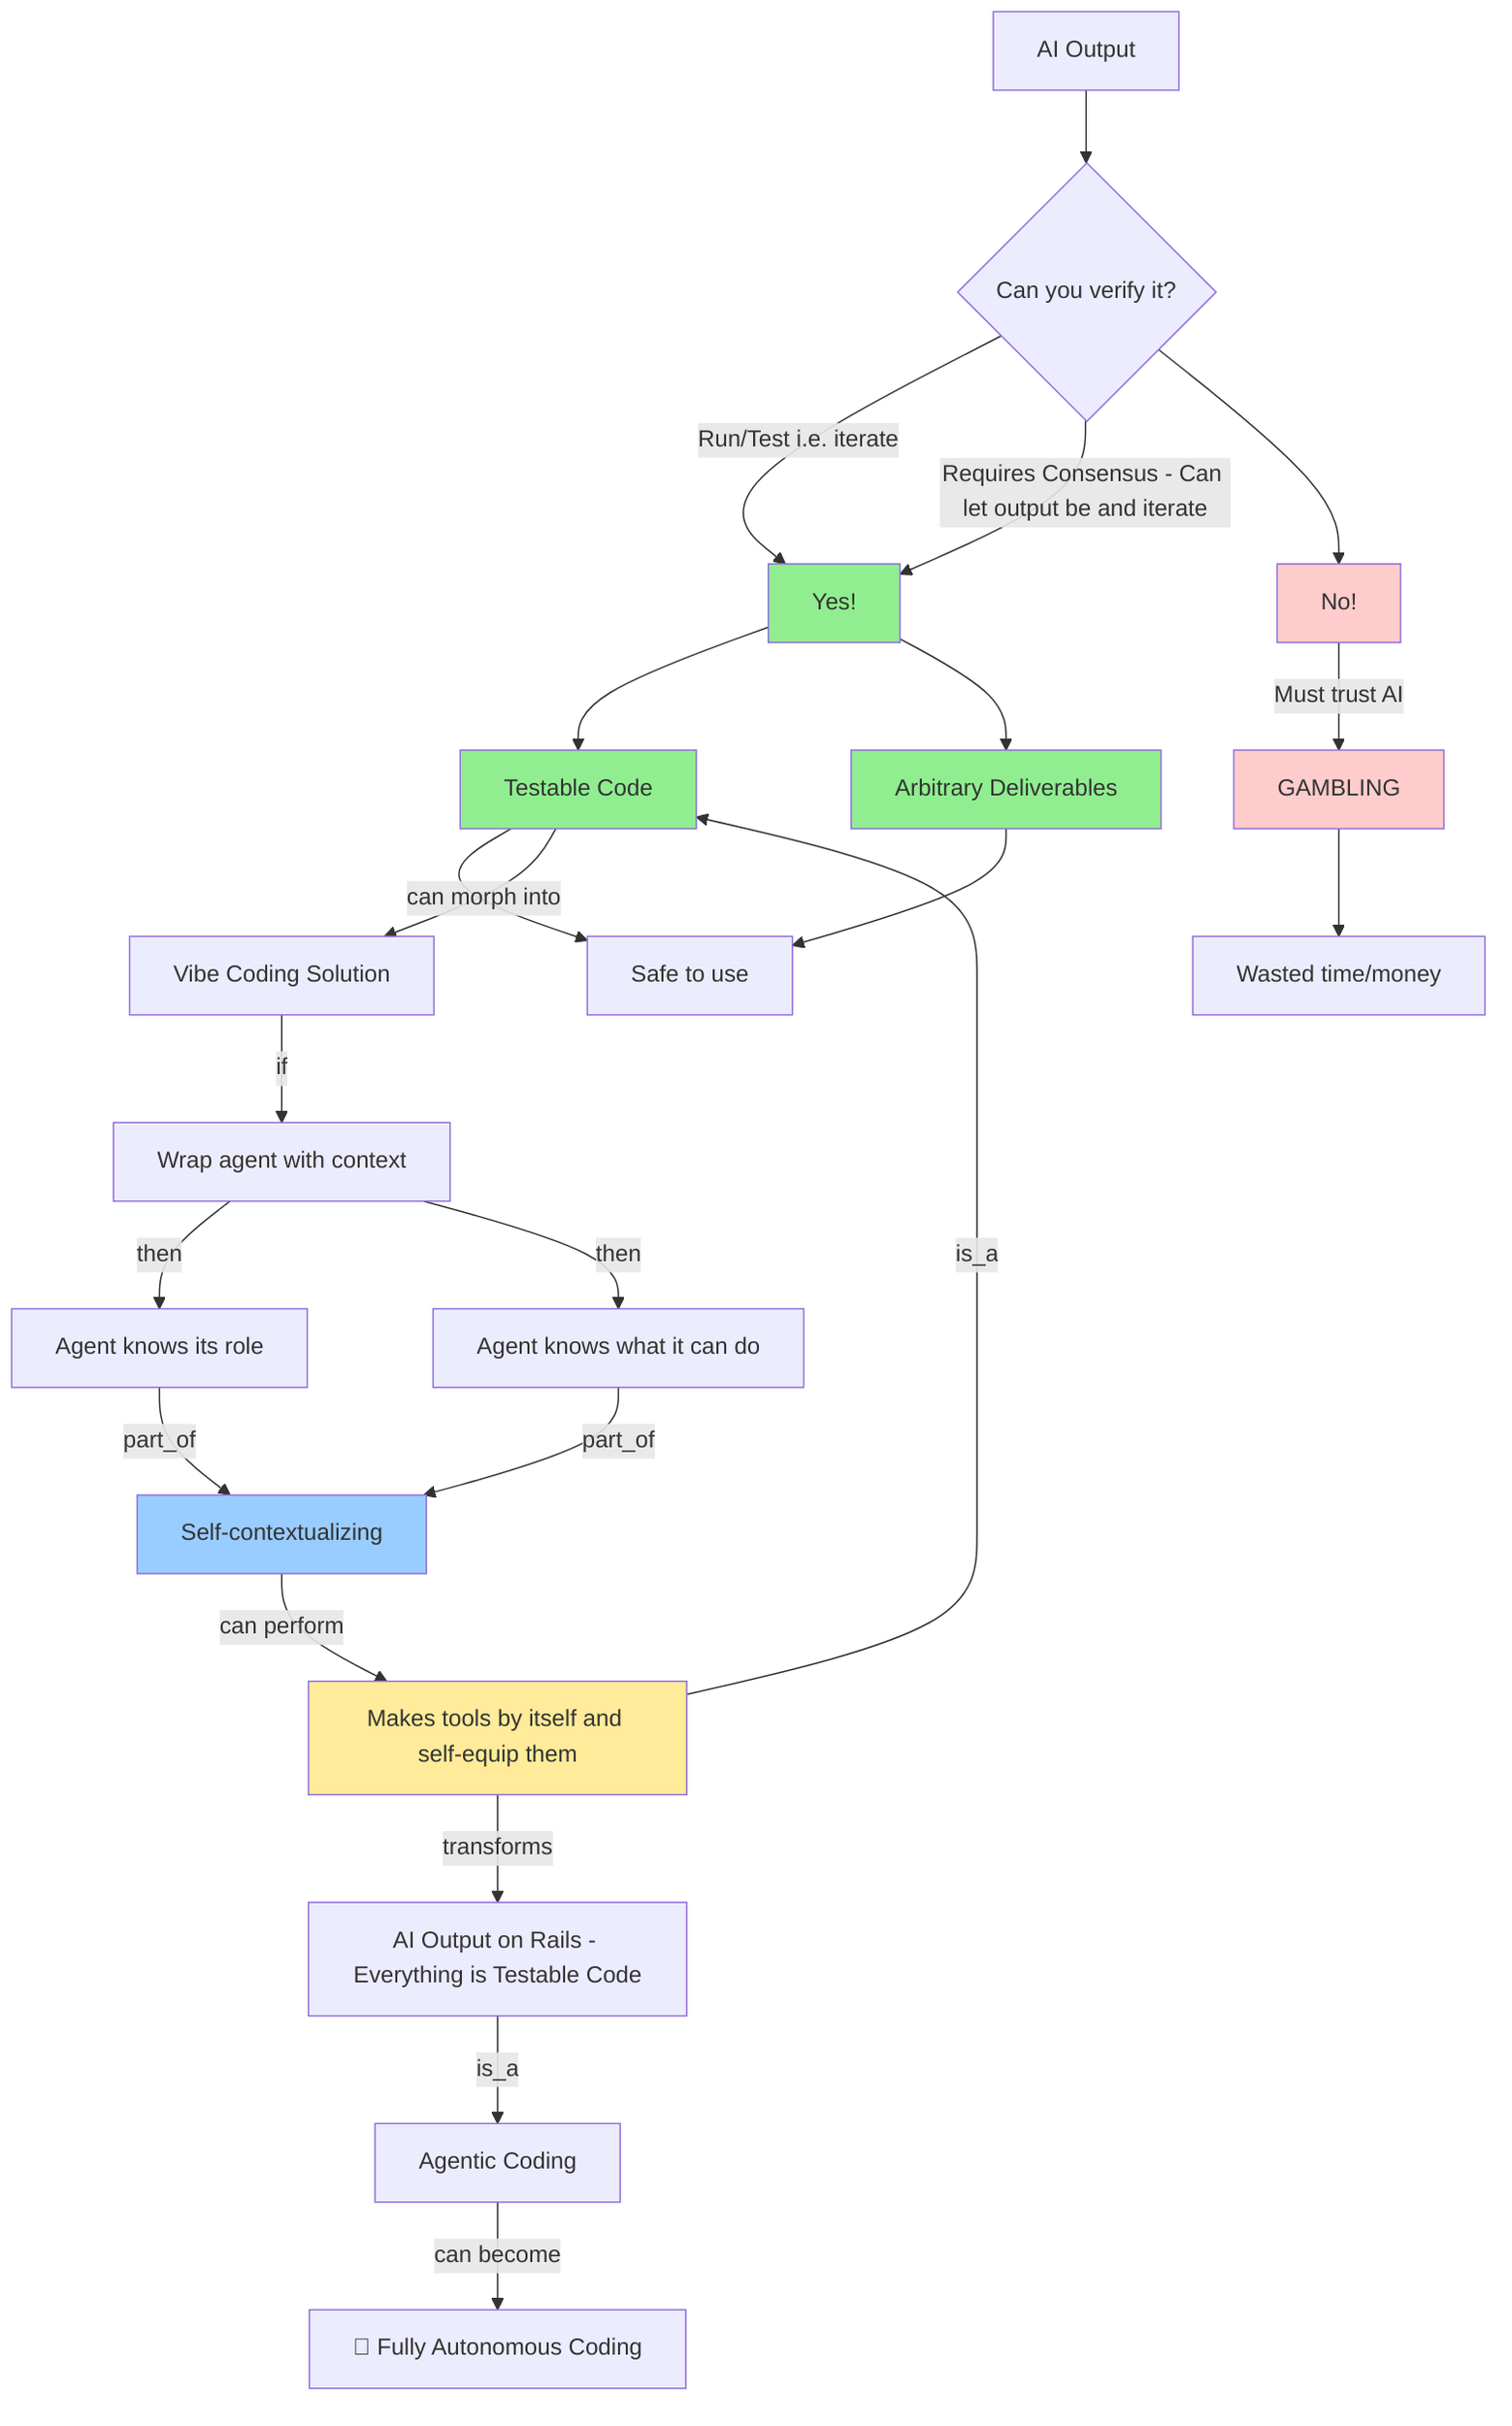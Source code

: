 flowchart TD
    A[AI Output] --> B{Can you verify it?}
    B -->|Run/Test i.e. iterate| N[Yes!]
    N --> C[Testable Code]
    B -->|Requires Consensus - Can let output be and iterate| N
    N --> D[Arbitrary Deliverables]
    B --> O[No!]
    O --> |Must trust AI| E[GAMBLING]
    
    C --> F[Safe to use]
    D --> F
    E --> G[Wasted time/money]
    
    H[Vibe Coding Solution] -->|if| I[Wrap agent with context]
    I -->|then| J[Agent knows its role]
    I -->|then| K[Agent knows what it can do]
    J -->|part_of| L[Self-contextualizing]
    K -->|part_of| L
    L -->|can perform| M[Makes tools by itself and self-equip them]
    M -->|is_a| C
    C -->|can morph into| H
    M -->|transforms| P[AI Output on Rails - Everything is Testable Code]
    P -->|is_a| Q[Agentic Coding]
    Q -->|can become| R[🏁 Fully Autonomous Coding]
    
    style C fill:#90EE90
    style D fill:#90EE90
    style E fill:#ffcccc
    style O fill:#ffcccc
    style N fill:#90EE90
    style M fill:#ffeb99
    style L fill:#99ccff